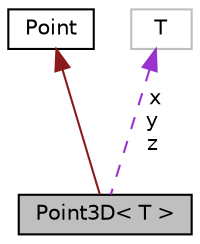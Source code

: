 digraph "Point3D&lt; T &gt;"
{
  edge [fontname="Helvetica",fontsize="10",labelfontname="Helvetica",labelfontsize="10"];
  node [fontname="Helvetica",fontsize="10",shape=record];
  Node2 [label="Point3D\< T \>",height=0.2,width=0.4,color="black", fillcolor="grey75", style="filled", fontcolor="black"];
  Node3 -> Node2 [dir="back",color="firebrick4",fontsize="10",style="solid",fontname="Helvetica"];
  Node3 [label="Point",height=0.2,width=0.4,color="black", fillcolor="white", style="filled",URL="$classPoint.html"];
  Node4 -> Node2 [dir="back",color="darkorchid3",fontsize="10",style="dashed",label=" x\ny\nz" ,fontname="Helvetica"];
  Node4 [label="T",height=0.2,width=0.4,color="grey75", fillcolor="white", style="filled"];
}
